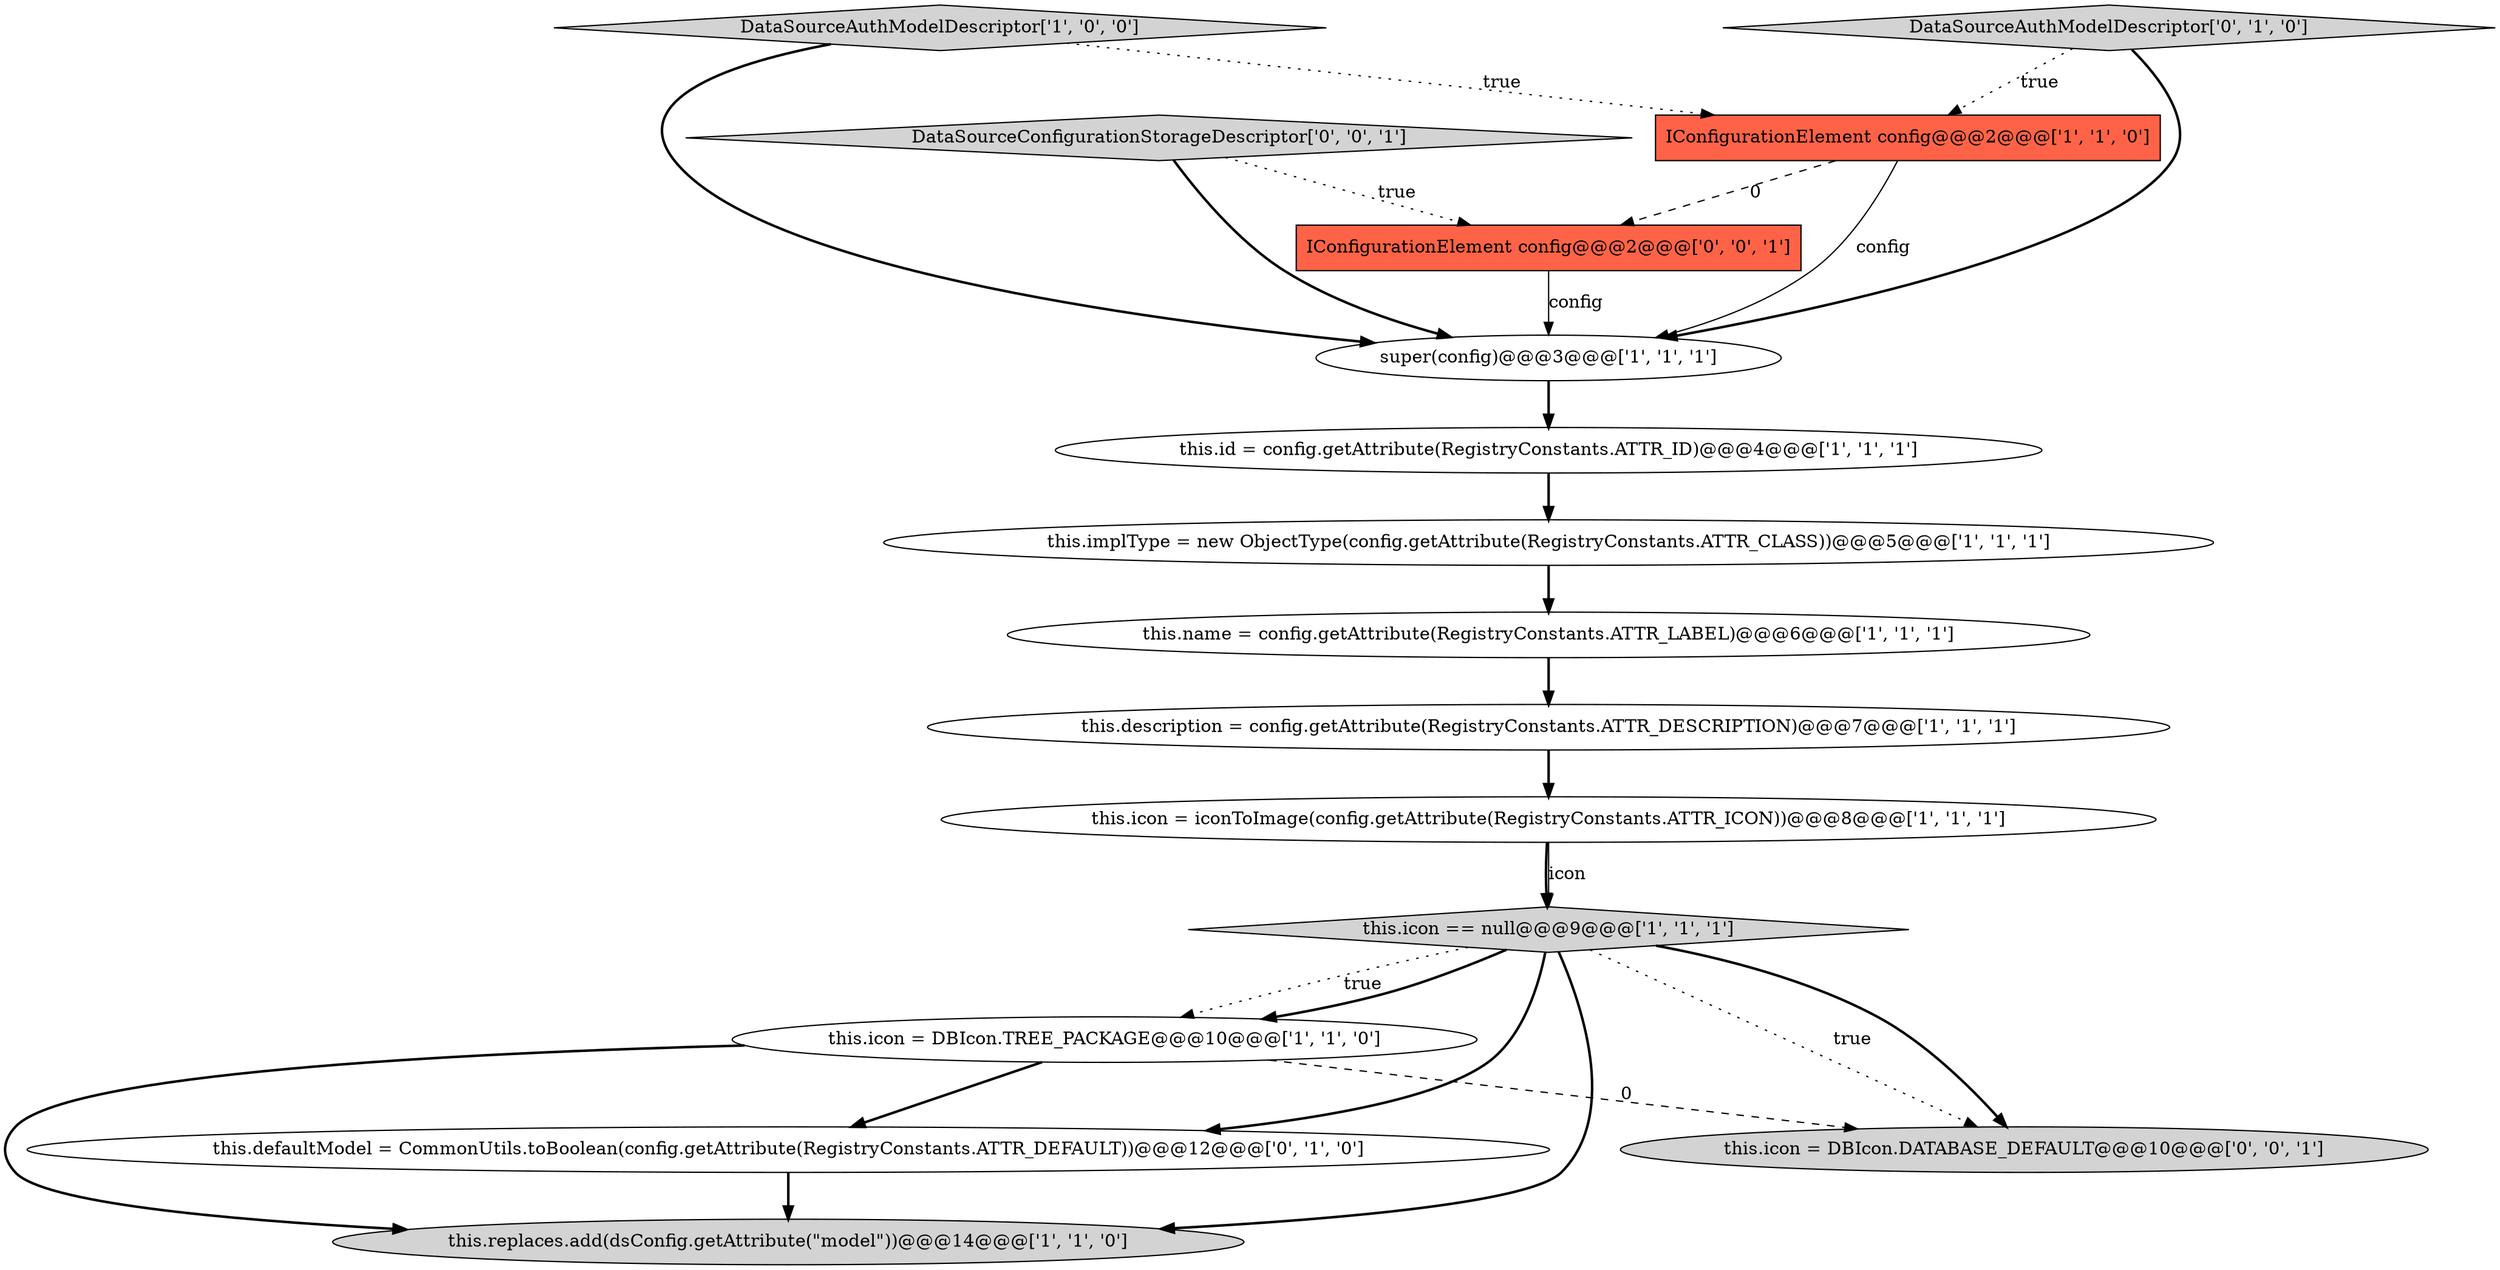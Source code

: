 digraph {
7 [style = filled, label = "this.id = config.getAttribute(RegistryConstants.ATTR_ID)@@@4@@@['1', '1', '1']", fillcolor = white, shape = ellipse image = "AAA0AAABBB1BBB"];
0 [style = filled, label = "this.icon = DBIcon.TREE_PACKAGE@@@10@@@['1', '1', '0']", fillcolor = white, shape = ellipse image = "AAA0AAABBB1BBB"];
10 [style = filled, label = "this.description = config.getAttribute(RegistryConstants.ATTR_DESCRIPTION)@@@7@@@['1', '1', '1']", fillcolor = white, shape = ellipse image = "AAA0AAABBB1BBB"];
11 [style = filled, label = "this.defaultModel = CommonUtils.toBoolean(config.getAttribute(RegistryConstants.ATTR_DEFAULT))@@@12@@@['0', '1', '0']", fillcolor = white, shape = ellipse image = "AAA1AAABBB2BBB"];
9 [style = filled, label = "DataSourceAuthModelDescriptor['1', '0', '0']", fillcolor = lightgray, shape = diamond image = "AAA0AAABBB1BBB"];
8 [style = filled, label = "this.name = config.getAttribute(RegistryConstants.ATTR_LABEL)@@@6@@@['1', '1', '1']", fillcolor = white, shape = ellipse image = "AAA0AAABBB1BBB"];
15 [style = filled, label = "DataSourceConfigurationStorageDescriptor['0', '0', '1']", fillcolor = lightgray, shape = diamond image = "AAA0AAABBB3BBB"];
4 [style = filled, label = "IConfigurationElement config@@@2@@@['1', '1', '0']", fillcolor = tomato, shape = box image = "AAA0AAABBB1BBB"];
1 [style = filled, label = "this.replaces.add(dsConfig.getAttribute(\"model\"))@@@14@@@['1', '1', '0']", fillcolor = lightgray, shape = ellipse image = "AAA0AAABBB1BBB"];
2 [style = filled, label = "this.implType = new ObjectType(config.getAttribute(RegistryConstants.ATTR_CLASS))@@@5@@@['1', '1', '1']", fillcolor = white, shape = ellipse image = "AAA0AAABBB1BBB"];
6 [style = filled, label = "super(config)@@@3@@@['1', '1', '1']", fillcolor = white, shape = ellipse image = "AAA0AAABBB1BBB"];
12 [style = filled, label = "DataSourceAuthModelDescriptor['0', '1', '0']", fillcolor = lightgray, shape = diamond image = "AAA0AAABBB2BBB"];
3 [style = filled, label = "this.icon = iconToImage(config.getAttribute(RegistryConstants.ATTR_ICON))@@@8@@@['1', '1', '1']", fillcolor = white, shape = ellipse image = "AAA0AAABBB1BBB"];
13 [style = filled, label = "this.icon = DBIcon.DATABASE_DEFAULT@@@10@@@['0', '0', '1']", fillcolor = lightgray, shape = ellipse image = "AAA0AAABBB3BBB"];
5 [style = filled, label = "this.icon == null@@@9@@@['1', '1', '1']", fillcolor = lightgray, shape = diamond image = "AAA0AAABBB1BBB"];
14 [style = filled, label = "IConfigurationElement config@@@2@@@['0', '0', '1']", fillcolor = tomato, shape = box image = "AAA0AAABBB3BBB"];
14->6 [style = solid, label="config"];
5->0 [style = dotted, label="true"];
4->14 [style = dashed, label="0"];
5->1 [style = bold, label=""];
5->13 [style = dotted, label="true"];
11->1 [style = bold, label=""];
0->11 [style = bold, label=""];
0->1 [style = bold, label=""];
3->5 [style = bold, label=""];
15->6 [style = bold, label=""];
5->13 [style = bold, label=""];
10->3 [style = bold, label=""];
2->8 [style = bold, label=""];
9->6 [style = bold, label=""];
0->13 [style = dashed, label="0"];
5->0 [style = bold, label=""];
12->4 [style = dotted, label="true"];
5->11 [style = bold, label=""];
9->4 [style = dotted, label="true"];
4->6 [style = solid, label="config"];
3->5 [style = solid, label="icon"];
6->7 [style = bold, label=""];
15->14 [style = dotted, label="true"];
8->10 [style = bold, label=""];
12->6 [style = bold, label=""];
7->2 [style = bold, label=""];
}
